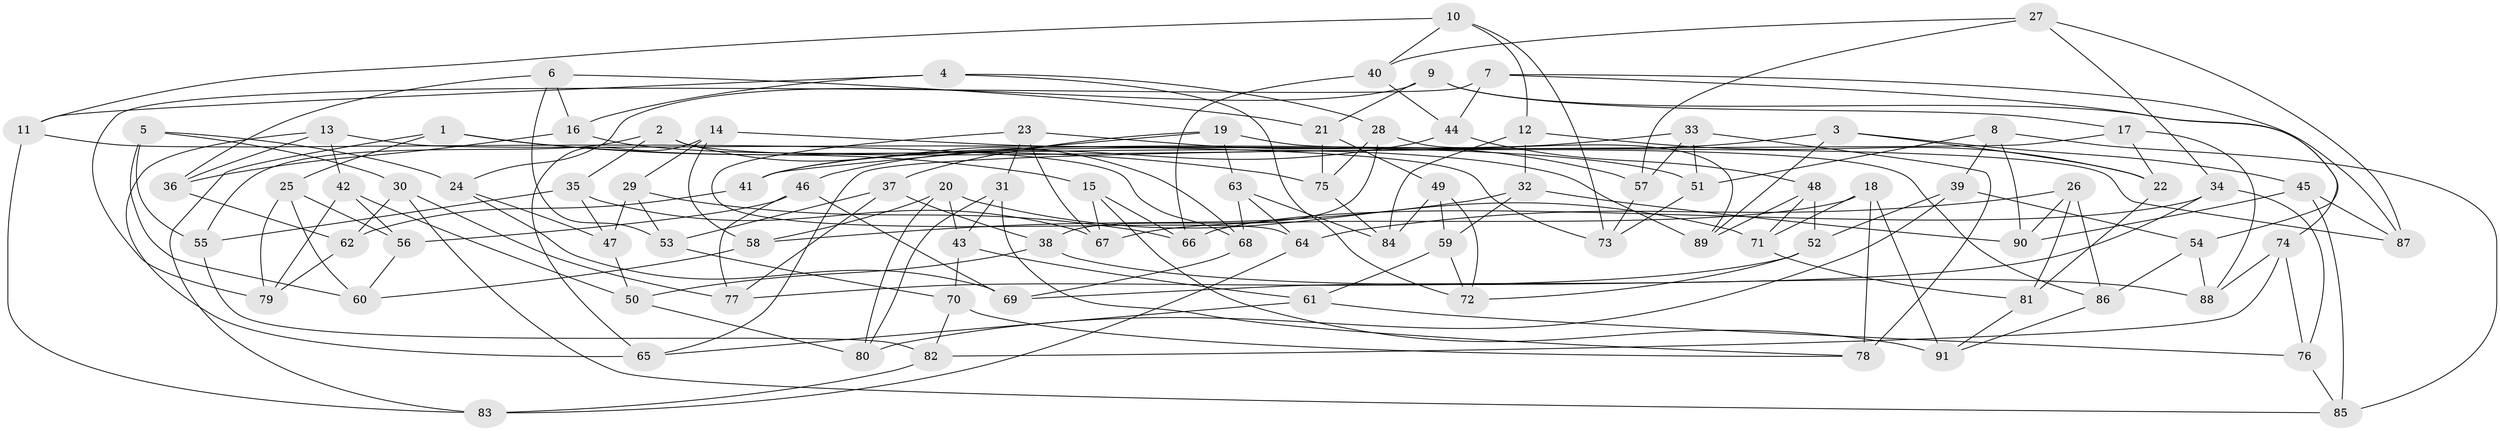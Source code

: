 // Generated by graph-tools (version 1.1) at 2025/26/03/09/25 03:26:53]
// undirected, 91 vertices, 182 edges
graph export_dot {
graph [start="1"]
  node [color=gray90,style=filled];
  1;
  2;
  3;
  4;
  5;
  6;
  7;
  8;
  9;
  10;
  11;
  12;
  13;
  14;
  15;
  16;
  17;
  18;
  19;
  20;
  21;
  22;
  23;
  24;
  25;
  26;
  27;
  28;
  29;
  30;
  31;
  32;
  33;
  34;
  35;
  36;
  37;
  38;
  39;
  40;
  41;
  42;
  43;
  44;
  45;
  46;
  47;
  48;
  49;
  50;
  51;
  52;
  53;
  54;
  55;
  56;
  57;
  58;
  59;
  60;
  61;
  62;
  63;
  64;
  65;
  66;
  67;
  68;
  69;
  70;
  71;
  72;
  73;
  74;
  75;
  76;
  77;
  78;
  79;
  80;
  81;
  82;
  83;
  84;
  85;
  86;
  87;
  88;
  89;
  90;
  91;
  1 -- 83;
  1 -- 15;
  1 -- 25;
  1 -- 75;
  2 -- 68;
  2 -- 55;
  2 -- 86;
  2 -- 35;
  3 -- 41;
  3 -- 89;
  3 -- 22;
  3 -- 45;
  4 -- 16;
  4 -- 72;
  4 -- 28;
  4 -- 11;
  5 -- 30;
  5 -- 24;
  5 -- 60;
  5 -- 55;
  6 -- 21;
  6 -- 36;
  6 -- 16;
  6 -- 53;
  7 -- 87;
  7 -- 54;
  7 -- 44;
  7 -- 79;
  8 -- 85;
  8 -- 51;
  8 -- 39;
  8 -- 90;
  9 -- 21;
  9 -- 24;
  9 -- 17;
  9 -- 74;
  10 -- 11;
  10 -- 12;
  10 -- 40;
  10 -- 73;
  11 -- 68;
  11 -- 83;
  12 -- 32;
  12 -- 84;
  12 -- 22;
  13 -- 42;
  13 -- 36;
  13 -- 73;
  13 -- 65;
  14 -- 29;
  14 -- 58;
  14 -- 51;
  14 -- 65;
  15 -- 91;
  15 -- 67;
  15 -- 66;
  16 -- 89;
  16 -- 36;
  17 -- 88;
  17 -- 22;
  17 -- 65;
  18 -- 91;
  18 -- 78;
  18 -- 71;
  18 -- 67;
  19 -- 63;
  19 -- 37;
  19 -- 41;
  19 -- 87;
  20 -- 71;
  20 -- 43;
  20 -- 58;
  20 -- 80;
  21 -- 75;
  21 -- 49;
  22 -- 81;
  23 -- 57;
  23 -- 31;
  23 -- 64;
  23 -- 67;
  24 -- 47;
  24 -- 69;
  25 -- 60;
  25 -- 56;
  25 -- 79;
  26 -- 64;
  26 -- 81;
  26 -- 90;
  26 -- 86;
  27 -- 40;
  27 -- 87;
  27 -- 34;
  27 -- 57;
  28 -- 89;
  28 -- 75;
  28 -- 38;
  29 -- 47;
  29 -- 66;
  29 -- 53;
  30 -- 62;
  30 -- 77;
  30 -- 85;
  31 -- 80;
  31 -- 78;
  31 -- 43;
  32 -- 59;
  32 -- 90;
  32 -- 58;
  33 -- 57;
  33 -- 41;
  33 -- 51;
  33 -- 78;
  34 -- 76;
  34 -- 69;
  34 -- 66;
  35 -- 55;
  35 -- 67;
  35 -- 47;
  36 -- 62;
  37 -- 53;
  37 -- 77;
  37 -- 38;
  38 -- 88;
  38 -- 50;
  39 -- 80;
  39 -- 52;
  39 -- 54;
  40 -- 66;
  40 -- 44;
  41 -- 62;
  42 -- 79;
  42 -- 50;
  42 -- 56;
  43 -- 61;
  43 -- 70;
  44 -- 46;
  44 -- 48;
  45 -- 90;
  45 -- 85;
  45 -- 87;
  46 -- 56;
  46 -- 77;
  46 -- 69;
  47 -- 50;
  48 -- 71;
  48 -- 52;
  48 -- 89;
  49 -- 59;
  49 -- 72;
  49 -- 84;
  50 -- 80;
  51 -- 73;
  52 -- 77;
  52 -- 72;
  53 -- 70;
  54 -- 88;
  54 -- 86;
  55 -- 82;
  56 -- 60;
  57 -- 73;
  58 -- 60;
  59 -- 72;
  59 -- 61;
  61 -- 65;
  61 -- 76;
  62 -- 79;
  63 -- 68;
  63 -- 84;
  63 -- 64;
  64 -- 83;
  68 -- 69;
  70 -- 82;
  70 -- 78;
  71 -- 81;
  74 -- 82;
  74 -- 88;
  74 -- 76;
  75 -- 84;
  76 -- 85;
  81 -- 91;
  82 -- 83;
  86 -- 91;
}
